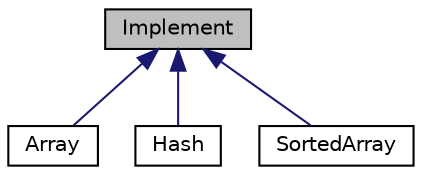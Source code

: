 digraph "Implement"
{
  edge [fontname="Helvetica",fontsize="10",labelfontname="Helvetica",labelfontsize="10"];
  node [fontname="Helvetica",fontsize="10",shape=record];
  Node1 [label="Implement",height=0.2,width=0.4,color="black", fillcolor="grey75", style="filled", fontcolor="black"];
  Node1 -> Node2 [dir="back",color="midnightblue",fontsize="10",style="solid",fontname="Helvetica"];
  Node2 [label="Array",height=0.2,width=0.4,color="black", fillcolor="white", style="filled",URL="$classArray.html",tooltip="CLASS ARRAY Inherits Implement containing member function to implement method 1 of ques 7..."];
  Node1 -> Node3 [dir="back",color="midnightblue",fontsize="10",style="solid",fontname="Helvetica"];
  Node3 [label="Hash",height=0.2,width=0.4,color="black", fillcolor="white", style="filled",URL="$classHash.html",tooltip="CLASS HASH Inherits Implement containing member function to implement method 3 of ques 7..."];
  Node1 -> Node4 [dir="back",color="midnightblue",fontsize="10",style="solid",fontname="Helvetica"];
  Node4 [label="SortedArray",height=0.2,width=0.4,color="black", fillcolor="white", style="filled",URL="$classSortedArray.html",tooltip="CLASS SORTEDARRAY Inherits Implement containing member function to implement method 2 of ques 7..."];
}
